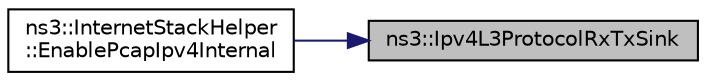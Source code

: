 digraph "ns3::Ipv4L3ProtocolRxTxSink"
{
 // LATEX_PDF_SIZE
  edge [fontname="Helvetica",fontsize="10",labelfontname="Helvetica",labelfontsize="10"];
  node [fontname="Helvetica",fontsize="10",shape=record];
  rankdir="RL";
  Node1 [label="ns3::Ipv4L3ProtocolRxTxSink",height=0.2,width=0.4,color="black", fillcolor="grey75", style="filled", fontcolor="black",tooltip="Sync function for IPv4 packet - Pcap output."];
  Node1 -> Node2 [dir="back",color="midnightblue",fontsize="10",style="solid",fontname="Helvetica"];
  Node2 [label="ns3::InternetStackHelper\l::EnablePcapIpv4Internal",height=0.2,width=0.4,color="black", fillcolor="white", style="filled",URL="$classns3_1_1_internet_stack_helper.html#aec9bacdd0e3902ad274270d914fdee23",tooltip="Enable pcap output the indicated Ipv4 and interface pair."];
}
